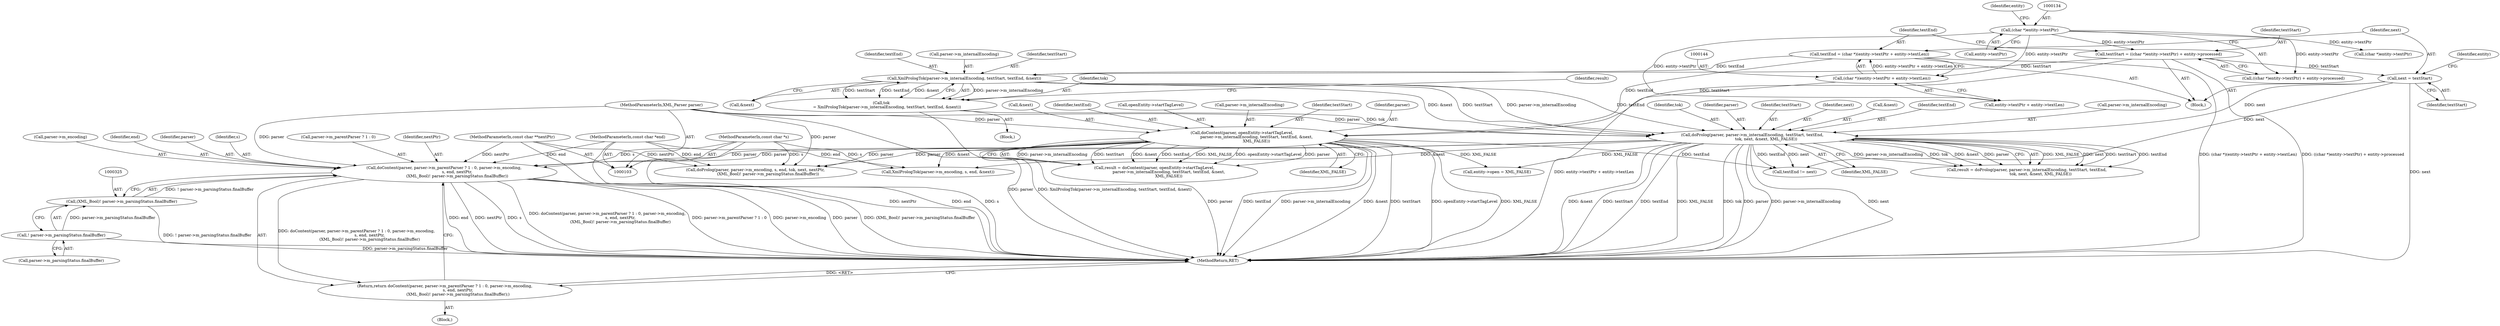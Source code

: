 digraph "0_libexpat_c20b758c332d9a13afbbb276d30db1d183a85d43_1@pointer" {
"1000310" [label="(Call,doContent(parser, parser->m_parentParser ? 1 : 0, parser->m_encoding,\n                     s, end, nextPtr,\n                     (XML_Bool)! parser->m_parsingStatus.finalBuffer))"];
"1000188" [label="(Call,doContent(parser, openEntity->startTagLevel,\n                       parser->m_internalEncoding, textStart, textEnd, &next,\n                       XML_FALSE))"];
"1000104" [label="(MethodParameterIn,XML_Parser parser)"];
"1000130" [label="(Call,textStart = ((char *)entity->textPtr) + entity->processed)"];
"1000133" [label="(Call,(char *)entity->textPtr)"];
"1000141" [label="(Call,textEnd = (char *)(entity->textPtr + entity->textLen))"];
"1000143" [label="(Call,(char *)(entity->textPtr + entity->textLen))"];
"1000173" [label="(Call,doProlog(parser, parser->m_internalEncoding, textStart, textEnd,\n                      tok, next, &next, XML_FALSE))"];
"1000163" [label="(Call,XmlPrologTok(parser->m_internalEncoding, textStart, textEnd, &next))"];
"1000161" [label="(Call,tok\n         = XmlPrologTok(parser->m_internalEncoding, textStart, textEnd, &next))"];
"1000152" [label="(Call,next = textStart)"];
"1000105" [label="(MethodParameterIn,const char *s)"];
"1000106" [label="(MethodParameterIn,const char *end)"];
"1000107" [label="(MethodParameterIn,const char **nextPtr)"];
"1000324" [label="(Call,(XML_Bool)! parser->m_parsingStatus.finalBuffer)"];
"1000326" [label="(Call,! parser->m_parsingStatus.finalBuffer)"];
"1000309" [label="(Return,return doContent(parser, parser->m_parentParser ? 1 : 0, parser->m_encoding,\n                     s, end, nextPtr,\n                     (XML_Bool)! parser->m_parsingStatus.finalBuffer);)"];
"1000157" [label="(Identifier,entity)"];
"1000321" [label="(Identifier,s)"];
"1000180" [label="(Identifier,tok)"];
"1000312" [label="(Call,parser->m_parentParser ? 1 : 0)"];
"1000188" [label="(Call,doContent(parser, openEntity->startTagLevel,\n                       parser->m_internalEncoding, textStart, textEnd, &next,\n                       XML_FALSE))"];
"1000190" [label="(Call,openEntity->startTagLevel)"];
"1000323" [label="(Identifier,nextPtr)"];
"1000107" [label="(MethodParameterIn,const char **nextPtr)"];
"1000326" [label="(Call,! parser->m_parsingStatus.finalBuffer)"];
"1000174" [label="(Identifier,parser)"];
"1000303" [label="(Block,)"];
"1000193" [label="(Call,parser->m_internalEncoding)"];
"1000178" [label="(Identifier,textStart)"];
"1000159" [label="(Block,)"];
"1000200" [label="(Identifier,XML_FALSE)"];
"1000184" [label="(Identifier,XML_FALSE)"];
"1000310" [label="(Call,doContent(parser, parser->m_parentParser ? 1 : 0, parser->m_encoding,\n                     s, end, nextPtr,\n                     (XML_Bool)! parser->m_parsingStatus.finalBuffer))"];
"1000186" [label="(Call,result = doContent(parser, openEntity->startTagLevel,\n                       parser->m_internalEncoding, textStart, textEnd, &next,\n                       XML_FALSE))"];
"1000142" [label="(Identifier,textEnd)"];
"1000318" [label="(Call,parser->m_encoding)"];
"1000105" [label="(MethodParameterIn,const char *s)"];
"1000324" [label="(Call,(XML_Bool)! parser->m_parsingStatus.finalBuffer)"];
"1000169" [label="(Call,&next)"];
"1000327" [label="(Call,parser->m_parsingStatus.finalBuffer)"];
"1000181" [label="(Identifier,next)"];
"1000322" [label="(Identifier,end)"];
"1000229" [label="(Call,(char *)entity->textPtr)"];
"1000196" [label="(Identifier,textStart)"];
"1000152" [label="(Call,next = textStart)"];
"1000133" [label="(Call,(char *)entity->textPtr)"];
"1000309" [label="(Return,return doContent(parser, parser->m_parentParser ? 1 : 0, parser->m_encoding,\n                     s, end, nextPtr,\n                     (XML_Bool)! parser->m_parsingStatus.finalBuffer);)"];
"1000168" [label="(Identifier,textEnd)"];
"1000189" [label="(Identifier,parser)"];
"1000162" [label="(Identifier,tok)"];
"1000135" [label="(Call,entity->textPtr)"];
"1000108" [label="(Block,)"];
"1000210" [label="(Call,textEnd != next)"];
"1000172" [label="(Identifier,result)"];
"1000311" [label="(Identifier,parser)"];
"1000275" [label="(Call,XmlPrologTok(parser->m_encoding, s, end, &next))"];
"1000104" [label="(MethodParameterIn,XML_Parser parser)"];
"1000141" [label="(Call,textEnd = (char *)(entity->textPtr + entity->textLen))"];
"1000171" [label="(Call,result = doProlog(parser, parser->m_internalEncoding, textStart, textEnd,\n                      tok, next, &next, XML_FALSE))"];
"1000164" [label="(Call,parser->m_internalEncoding)"];
"1000173" [label="(Call,doProlog(parser, parser->m_internalEncoding, textStart, textEnd,\n                      tok, next, &next, XML_FALSE))"];
"1000163" [label="(Call,XmlPrologTok(parser->m_internalEncoding, textStart, textEnd, &next))"];
"1000143" [label="(Call,(char *)(entity->textPtr + entity->textLen))"];
"1000182" [label="(Call,&next)"];
"1000161" [label="(Call,tok\n         = XmlPrologTok(parser->m_internalEncoding, textStart, textEnd, &next))"];
"1000139" [label="(Identifier,entity)"];
"1000106" [label="(MethodParameterIn,const char *end)"];
"1000332" [label="(MethodReturn,RET)"];
"1000198" [label="(Call,&next)"];
"1000145" [label="(Call,entity->textPtr + entity->textLen)"];
"1000167" [label="(Identifier,textStart)"];
"1000179" [label="(Identifier,textEnd)"];
"1000132" [label="(Call,((char *)entity->textPtr) + entity->processed)"];
"1000284" [label="(Call,doProlog(parser, parser->m_encoding, s, end, tok, next, nextPtr,\n                    (XML_Bool)! parser->m_parsingStatus.finalBuffer))"];
"1000130" [label="(Call,textStart = ((char *)entity->textPtr) + entity->processed)"];
"1000153" [label="(Identifier,next)"];
"1000197" [label="(Identifier,textEnd)"];
"1000175" [label="(Call,parser->m_internalEncoding)"];
"1000154" [label="(Identifier,textStart)"];
"1000131" [label="(Identifier,textStart)"];
"1000238" [label="(Call,entity->open = XML_FALSE)"];
"1000310" -> "1000309"  [label="AST: "];
"1000310" -> "1000324"  [label="CFG: "];
"1000311" -> "1000310"  [label="AST: "];
"1000312" -> "1000310"  [label="AST: "];
"1000318" -> "1000310"  [label="AST: "];
"1000321" -> "1000310"  [label="AST: "];
"1000322" -> "1000310"  [label="AST: "];
"1000323" -> "1000310"  [label="AST: "];
"1000324" -> "1000310"  [label="AST: "];
"1000309" -> "1000310"  [label="CFG: "];
"1000310" -> "1000332"  [label="DDG: doContent(parser, parser->m_parentParser ? 1 : 0, parser->m_encoding,\n                     s, end, nextPtr,\n                     (XML_Bool)! parser->m_parsingStatus.finalBuffer)"];
"1000310" -> "1000332"  [label="DDG: parser->m_parentParser ? 1 : 0"];
"1000310" -> "1000332"  [label="DDG: parser->m_encoding"];
"1000310" -> "1000332"  [label="DDG: parser"];
"1000310" -> "1000332"  [label="DDG: (XML_Bool)! parser->m_parsingStatus.finalBuffer"];
"1000310" -> "1000332"  [label="DDG: end"];
"1000310" -> "1000332"  [label="DDG: nextPtr"];
"1000310" -> "1000332"  [label="DDG: s"];
"1000310" -> "1000309"  [label="DDG: doContent(parser, parser->m_parentParser ? 1 : 0, parser->m_encoding,\n                     s, end, nextPtr,\n                     (XML_Bool)! parser->m_parsingStatus.finalBuffer)"];
"1000188" -> "1000310"  [label="DDG: parser"];
"1000173" -> "1000310"  [label="DDG: parser"];
"1000104" -> "1000310"  [label="DDG: parser"];
"1000105" -> "1000310"  [label="DDG: s"];
"1000106" -> "1000310"  [label="DDG: end"];
"1000107" -> "1000310"  [label="DDG: nextPtr"];
"1000324" -> "1000310"  [label="DDG: ! parser->m_parsingStatus.finalBuffer"];
"1000188" -> "1000186"  [label="AST: "];
"1000188" -> "1000200"  [label="CFG: "];
"1000189" -> "1000188"  [label="AST: "];
"1000190" -> "1000188"  [label="AST: "];
"1000193" -> "1000188"  [label="AST: "];
"1000196" -> "1000188"  [label="AST: "];
"1000197" -> "1000188"  [label="AST: "];
"1000198" -> "1000188"  [label="AST: "];
"1000200" -> "1000188"  [label="AST: "];
"1000186" -> "1000188"  [label="CFG: "];
"1000188" -> "1000332"  [label="DDG: openEntity->startTagLevel"];
"1000188" -> "1000332"  [label="DDG: XML_FALSE"];
"1000188" -> "1000332"  [label="DDG: parser"];
"1000188" -> "1000332"  [label="DDG: textEnd"];
"1000188" -> "1000332"  [label="DDG: parser->m_internalEncoding"];
"1000188" -> "1000332"  [label="DDG: textStart"];
"1000188" -> "1000332"  [label="DDG: &next"];
"1000188" -> "1000186"  [label="DDG: textEnd"];
"1000188" -> "1000186"  [label="DDG: XML_FALSE"];
"1000188" -> "1000186"  [label="DDG: openEntity->startTagLevel"];
"1000188" -> "1000186"  [label="DDG: parser"];
"1000188" -> "1000186"  [label="DDG: parser->m_internalEncoding"];
"1000188" -> "1000186"  [label="DDG: textStart"];
"1000188" -> "1000186"  [label="DDG: &next"];
"1000104" -> "1000188"  [label="DDG: parser"];
"1000130" -> "1000188"  [label="DDG: textStart"];
"1000141" -> "1000188"  [label="DDG: textEnd"];
"1000188" -> "1000210"  [label="DDG: textEnd"];
"1000188" -> "1000238"  [label="DDG: XML_FALSE"];
"1000188" -> "1000275"  [label="DDG: &next"];
"1000188" -> "1000284"  [label="DDG: parser"];
"1000104" -> "1000103"  [label="AST: "];
"1000104" -> "1000332"  [label="DDG: parser"];
"1000104" -> "1000173"  [label="DDG: parser"];
"1000104" -> "1000284"  [label="DDG: parser"];
"1000130" -> "1000108"  [label="AST: "];
"1000130" -> "1000132"  [label="CFG: "];
"1000131" -> "1000130"  [label="AST: "];
"1000132" -> "1000130"  [label="AST: "];
"1000142" -> "1000130"  [label="CFG: "];
"1000130" -> "1000332"  [label="DDG: ((char *)entity->textPtr) + entity->processed"];
"1000133" -> "1000130"  [label="DDG: entity->textPtr"];
"1000130" -> "1000152"  [label="DDG: textStart"];
"1000130" -> "1000163"  [label="DDG: textStart"];
"1000133" -> "1000132"  [label="AST: "];
"1000133" -> "1000135"  [label="CFG: "];
"1000134" -> "1000133"  [label="AST: "];
"1000135" -> "1000133"  [label="AST: "];
"1000139" -> "1000133"  [label="CFG: "];
"1000133" -> "1000132"  [label="DDG: entity->textPtr"];
"1000133" -> "1000143"  [label="DDG: entity->textPtr"];
"1000133" -> "1000145"  [label="DDG: entity->textPtr"];
"1000133" -> "1000229"  [label="DDG: entity->textPtr"];
"1000141" -> "1000108"  [label="AST: "];
"1000141" -> "1000143"  [label="CFG: "];
"1000142" -> "1000141"  [label="AST: "];
"1000143" -> "1000141"  [label="AST: "];
"1000153" -> "1000141"  [label="CFG: "];
"1000141" -> "1000332"  [label="DDG: (char *)(entity->textPtr + entity->textLen)"];
"1000143" -> "1000141"  [label="DDG: entity->textPtr + entity->textLen"];
"1000141" -> "1000163"  [label="DDG: textEnd"];
"1000143" -> "1000145"  [label="CFG: "];
"1000144" -> "1000143"  [label="AST: "];
"1000145" -> "1000143"  [label="AST: "];
"1000143" -> "1000332"  [label="DDG: entity->textPtr + entity->textLen"];
"1000173" -> "1000171"  [label="AST: "];
"1000173" -> "1000184"  [label="CFG: "];
"1000174" -> "1000173"  [label="AST: "];
"1000175" -> "1000173"  [label="AST: "];
"1000178" -> "1000173"  [label="AST: "];
"1000179" -> "1000173"  [label="AST: "];
"1000180" -> "1000173"  [label="AST: "];
"1000181" -> "1000173"  [label="AST: "];
"1000182" -> "1000173"  [label="AST: "];
"1000184" -> "1000173"  [label="AST: "];
"1000171" -> "1000173"  [label="CFG: "];
"1000173" -> "1000332"  [label="DDG: next"];
"1000173" -> "1000332"  [label="DDG: &next"];
"1000173" -> "1000332"  [label="DDG: textStart"];
"1000173" -> "1000332"  [label="DDG: textEnd"];
"1000173" -> "1000332"  [label="DDG: XML_FALSE"];
"1000173" -> "1000332"  [label="DDG: tok"];
"1000173" -> "1000332"  [label="DDG: parser"];
"1000173" -> "1000332"  [label="DDG: parser->m_internalEncoding"];
"1000173" -> "1000171"  [label="DDG: XML_FALSE"];
"1000173" -> "1000171"  [label="DDG: next"];
"1000173" -> "1000171"  [label="DDG: textStart"];
"1000173" -> "1000171"  [label="DDG: textEnd"];
"1000173" -> "1000171"  [label="DDG: parser->m_internalEncoding"];
"1000173" -> "1000171"  [label="DDG: tok"];
"1000173" -> "1000171"  [label="DDG: &next"];
"1000173" -> "1000171"  [label="DDG: parser"];
"1000163" -> "1000173"  [label="DDG: parser->m_internalEncoding"];
"1000163" -> "1000173"  [label="DDG: textStart"];
"1000163" -> "1000173"  [label="DDG: textEnd"];
"1000163" -> "1000173"  [label="DDG: &next"];
"1000161" -> "1000173"  [label="DDG: tok"];
"1000152" -> "1000173"  [label="DDG: next"];
"1000173" -> "1000210"  [label="DDG: textEnd"];
"1000173" -> "1000210"  [label="DDG: next"];
"1000173" -> "1000238"  [label="DDG: XML_FALSE"];
"1000173" -> "1000275"  [label="DDG: &next"];
"1000173" -> "1000284"  [label="DDG: parser"];
"1000163" -> "1000161"  [label="AST: "];
"1000163" -> "1000169"  [label="CFG: "];
"1000164" -> "1000163"  [label="AST: "];
"1000167" -> "1000163"  [label="AST: "];
"1000168" -> "1000163"  [label="AST: "];
"1000169" -> "1000163"  [label="AST: "];
"1000161" -> "1000163"  [label="CFG: "];
"1000163" -> "1000161"  [label="DDG: parser->m_internalEncoding"];
"1000163" -> "1000161"  [label="DDG: textStart"];
"1000163" -> "1000161"  [label="DDG: textEnd"];
"1000163" -> "1000161"  [label="DDG: &next"];
"1000161" -> "1000159"  [label="AST: "];
"1000162" -> "1000161"  [label="AST: "];
"1000172" -> "1000161"  [label="CFG: "];
"1000161" -> "1000332"  [label="DDG: XmlPrologTok(parser->m_internalEncoding, textStart, textEnd, &next)"];
"1000152" -> "1000108"  [label="AST: "];
"1000152" -> "1000154"  [label="CFG: "];
"1000153" -> "1000152"  [label="AST: "];
"1000154" -> "1000152"  [label="AST: "];
"1000157" -> "1000152"  [label="CFG: "];
"1000152" -> "1000332"  [label="DDG: next"];
"1000152" -> "1000210"  [label="DDG: next"];
"1000105" -> "1000103"  [label="AST: "];
"1000105" -> "1000332"  [label="DDG: s"];
"1000105" -> "1000275"  [label="DDG: s"];
"1000105" -> "1000284"  [label="DDG: s"];
"1000106" -> "1000103"  [label="AST: "];
"1000106" -> "1000332"  [label="DDG: end"];
"1000106" -> "1000275"  [label="DDG: end"];
"1000106" -> "1000284"  [label="DDG: end"];
"1000107" -> "1000103"  [label="AST: "];
"1000107" -> "1000332"  [label="DDG: nextPtr"];
"1000107" -> "1000284"  [label="DDG: nextPtr"];
"1000324" -> "1000326"  [label="CFG: "];
"1000325" -> "1000324"  [label="AST: "];
"1000326" -> "1000324"  [label="AST: "];
"1000324" -> "1000332"  [label="DDG: ! parser->m_parsingStatus.finalBuffer"];
"1000326" -> "1000324"  [label="DDG: parser->m_parsingStatus.finalBuffer"];
"1000326" -> "1000327"  [label="CFG: "];
"1000327" -> "1000326"  [label="AST: "];
"1000326" -> "1000332"  [label="DDG: parser->m_parsingStatus.finalBuffer"];
"1000309" -> "1000303"  [label="AST: "];
"1000332" -> "1000309"  [label="CFG: "];
"1000309" -> "1000332"  [label="DDG: <RET>"];
}
